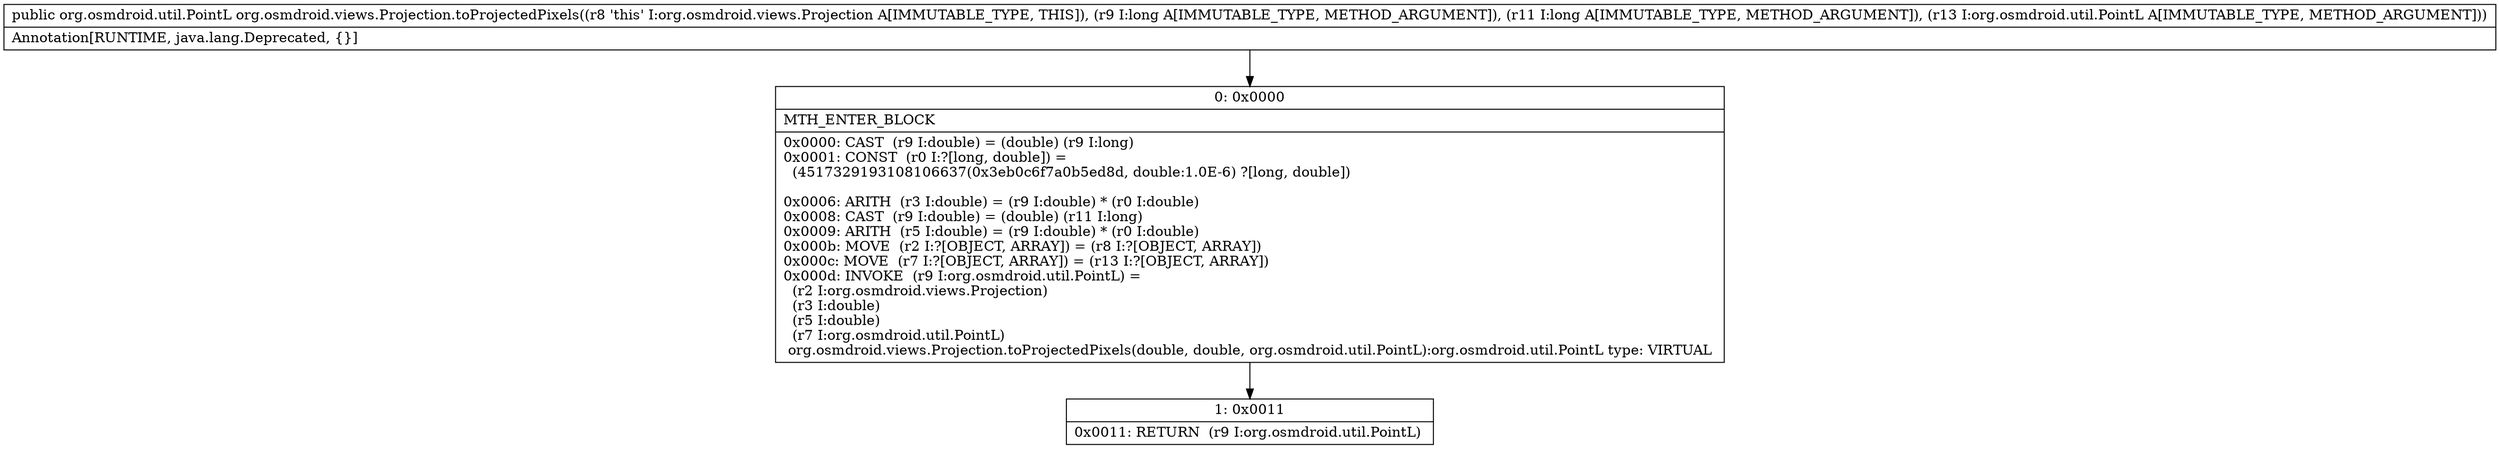 digraph "CFG fororg.osmdroid.views.Projection.toProjectedPixels(JJLorg\/osmdroid\/util\/PointL;)Lorg\/osmdroid\/util\/PointL;" {
Node_0 [shape=record,label="{0\:\ 0x0000|MTH_ENTER_BLOCK\l|0x0000: CAST  (r9 I:double) = (double) (r9 I:long) \l0x0001: CONST  (r0 I:?[long, double]) = \l  (4517329193108106637(0x3eb0c6f7a0b5ed8d, double:1.0E\-6) ?[long, double])\l \l0x0006: ARITH  (r3 I:double) = (r9 I:double) * (r0 I:double) \l0x0008: CAST  (r9 I:double) = (double) (r11 I:long) \l0x0009: ARITH  (r5 I:double) = (r9 I:double) * (r0 I:double) \l0x000b: MOVE  (r2 I:?[OBJECT, ARRAY]) = (r8 I:?[OBJECT, ARRAY]) \l0x000c: MOVE  (r7 I:?[OBJECT, ARRAY]) = (r13 I:?[OBJECT, ARRAY]) \l0x000d: INVOKE  (r9 I:org.osmdroid.util.PointL) = \l  (r2 I:org.osmdroid.views.Projection)\l  (r3 I:double)\l  (r5 I:double)\l  (r7 I:org.osmdroid.util.PointL)\l org.osmdroid.views.Projection.toProjectedPixels(double, double, org.osmdroid.util.PointL):org.osmdroid.util.PointL type: VIRTUAL \l}"];
Node_1 [shape=record,label="{1\:\ 0x0011|0x0011: RETURN  (r9 I:org.osmdroid.util.PointL) \l}"];
MethodNode[shape=record,label="{public org.osmdroid.util.PointL org.osmdroid.views.Projection.toProjectedPixels((r8 'this' I:org.osmdroid.views.Projection A[IMMUTABLE_TYPE, THIS]), (r9 I:long A[IMMUTABLE_TYPE, METHOD_ARGUMENT]), (r11 I:long A[IMMUTABLE_TYPE, METHOD_ARGUMENT]), (r13 I:org.osmdroid.util.PointL A[IMMUTABLE_TYPE, METHOD_ARGUMENT]))  | Annotation[RUNTIME, java.lang.Deprecated, \{\}]\l}"];
MethodNode -> Node_0;
Node_0 -> Node_1;
}

